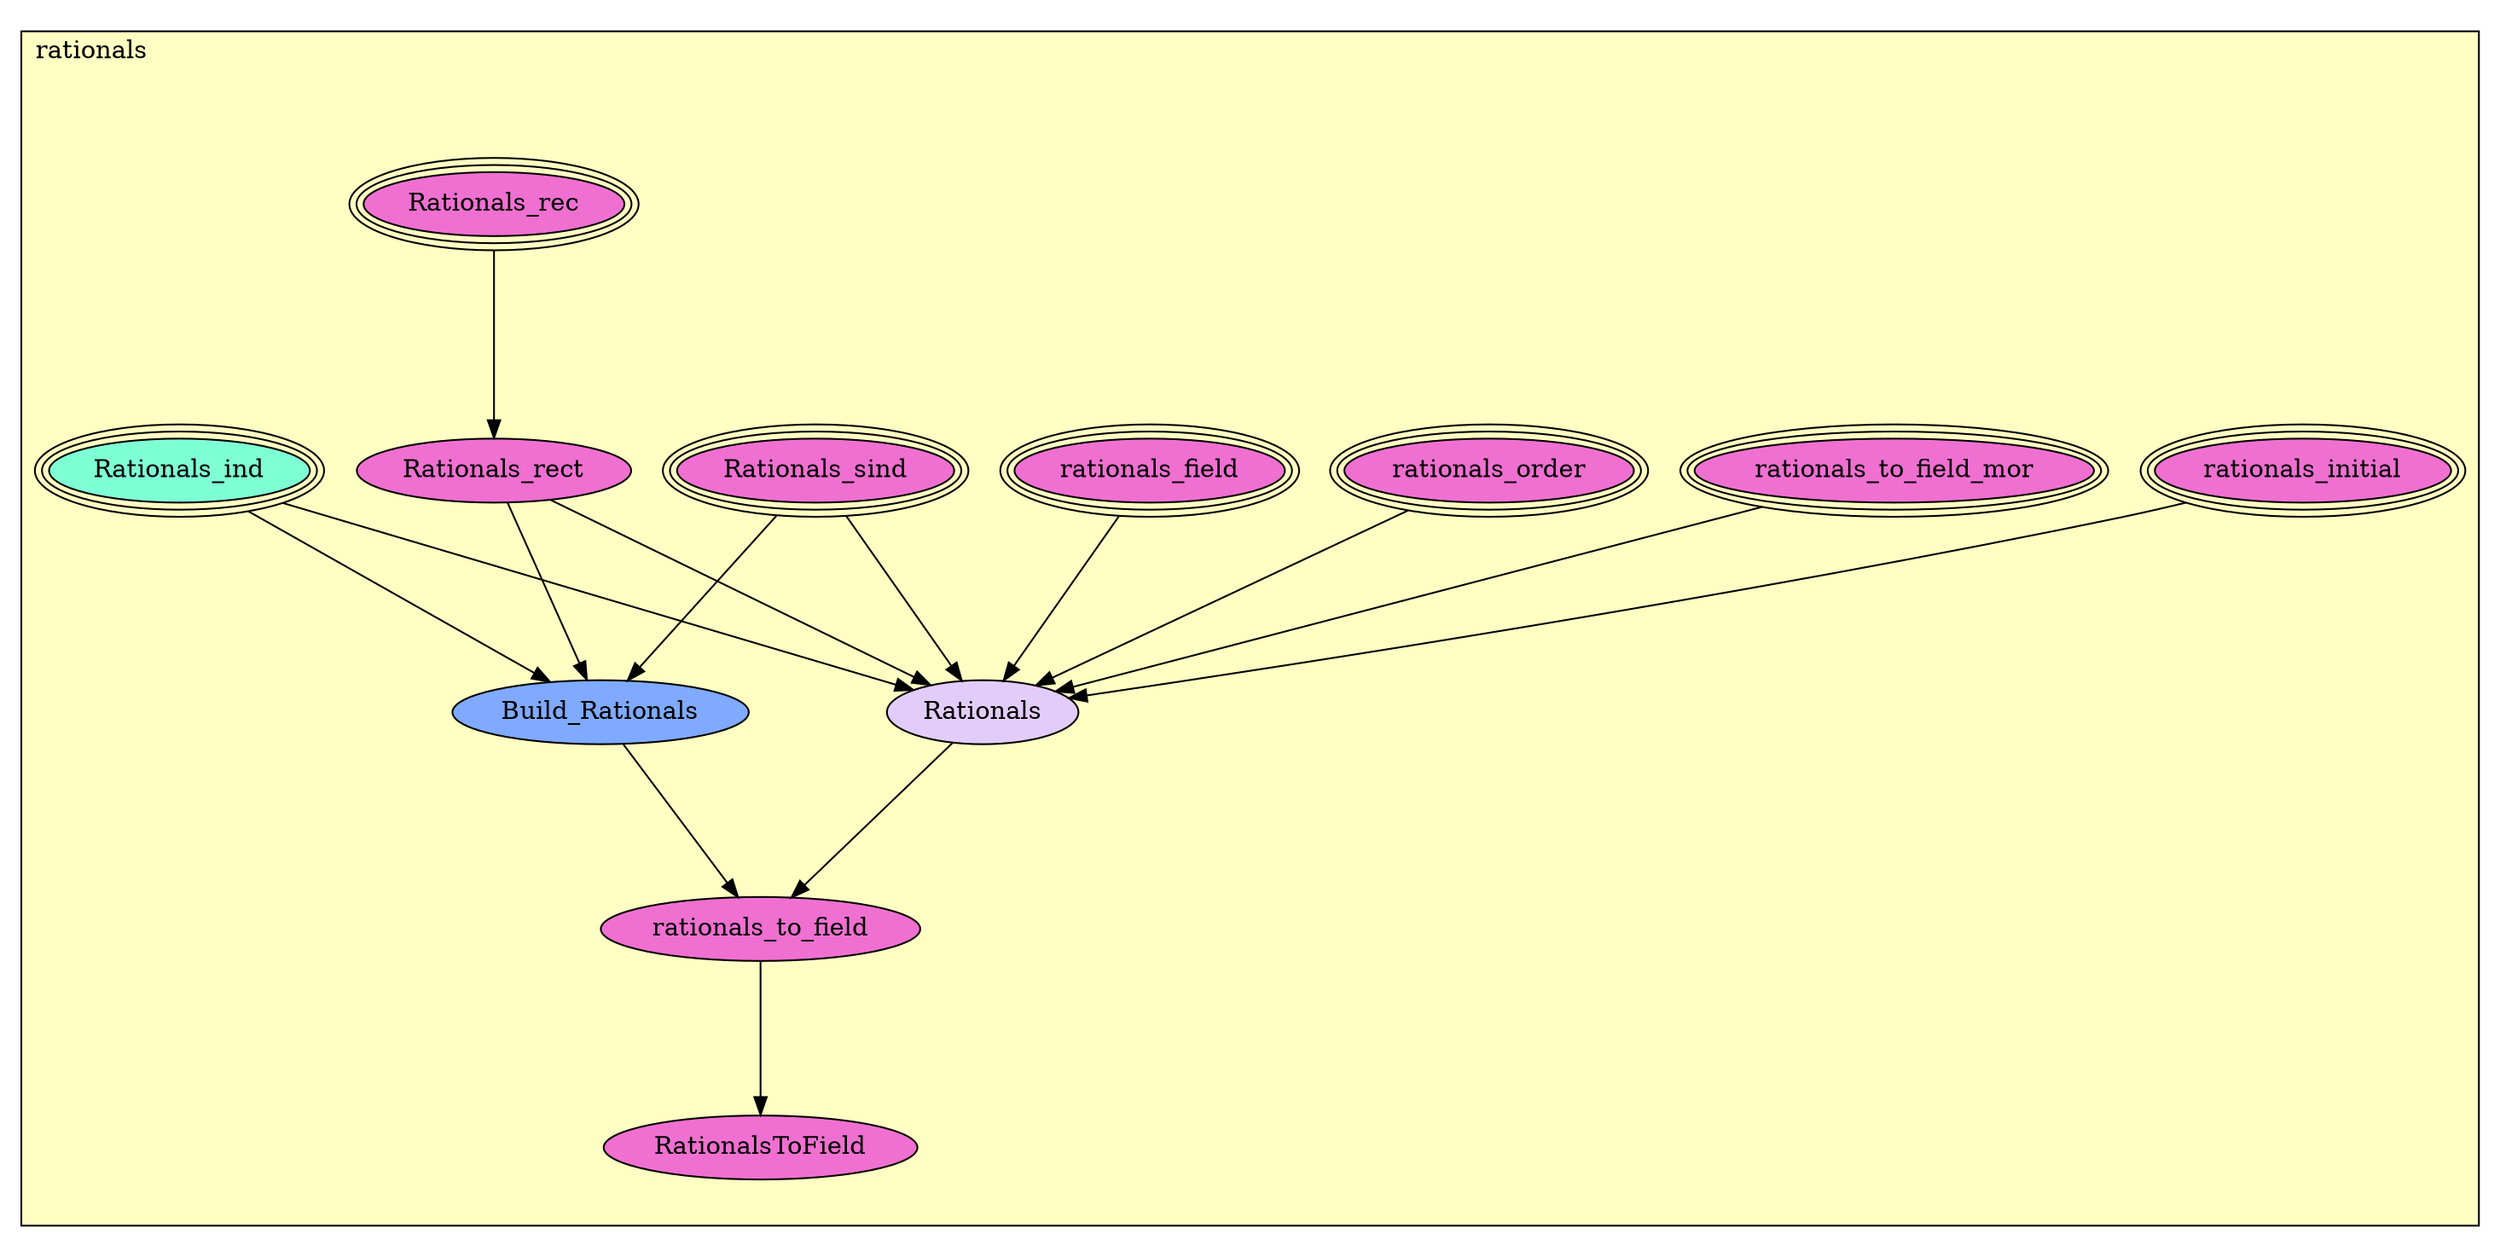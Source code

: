 digraph HoTT_Classes_interfaces_rationals {
  graph [ratio=0.5]
  node [style=filled]
rationals_rationals_initial [label="rationals_initial", URL=<rationals.html#rationals_initial>, peripheries=3, fillcolor="#F070D1"] ;
rationals_rationals_to_field_mor [label="rationals_to_field_mor", URL=<rationals.html#rationals_to_field_mor>, peripheries=3, fillcolor="#F070D1"] ;
rationals_rationals_order [label="rationals_order", URL=<rationals.html#rationals_order>, peripheries=3, fillcolor="#F070D1"] ;
rationals_rationals_field [label="rationals_field", URL=<rationals.html#rationals_field>, peripheries=3, fillcolor="#F070D1"] ;
rationals_Rationals_sind [label="Rationals_sind", URL=<rationals.html#Rationals_sind>, peripheries=3, fillcolor="#F070D1"] ;
rationals_Rationals_rec [label="Rationals_rec", URL=<rationals.html#Rationals_rec>, peripheries=3, fillcolor="#F070D1"] ;
rationals_Rationals_ind [label="Rationals_ind", URL=<rationals.html#Rationals_ind>, peripheries=3, fillcolor="#7FFFD4"] ;
rationals_Rationals_rect [label="Rationals_rect", URL=<rationals.html#Rationals_rect>, fillcolor="#F070D1"] ;
rationals_Build_Rationals [label="Build_Rationals", URL=<rationals.html#Build_Rationals>, fillcolor="#7FAAFF"] ;
rationals_Rationals [label="Rationals", URL=<rationals.html#Rationals>, fillcolor="#E2CDFA"] ;
rationals_rationals_to_field [label="rationals_to_field", URL=<rationals.html#rationals_to_field>, fillcolor="#F070D1"] ;
rationals_RationalsToField [label="RationalsToField", URL=<rationals.html#RationalsToField>, fillcolor="#F070D1"] ;
  rationals_rationals_initial -> rationals_Rationals [] ;
  rationals_rationals_to_field_mor -> rationals_Rationals [] ;
  rationals_rationals_order -> rationals_Rationals [] ;
  rationals_rationals_field -> rationals_Rationals [] ;
  rationals_Rationals_sind -> rationals_Build_Rationals [] ;
  rationals_Rationals_sind -> rationals_Rationals [] ;
  rationals_Rationals_rec -> rationals_Rationals_rect [] ;
  rationals_Rationals_ind -> rationals_Build_Rationals [] ;
  rationals_Rationals_ind -> rationals_Rationals [] ;
  rationals_Rationals_rect -> rationals_Build_Rationals [] ;
  rationals_Rationals_rect -> rationals_Rationals [] ;
  rationals_Build_Rationals -> rationals_rationals_to_field [] ;
  rationals_Rationals -> rationals_rationals_to_field [] ;
  rationals_rationals_to_field -> rationals_RationalsToField [] ;
subgraph cluster_rationals { label="rationals"; fillcolor="#FFFFC3"; labeljust=l; style=filled 
rationals_RationalsToField; rationals_rationals_to_field; rationals_Rationals; rationals_Build_Rationals; rationals_Rationals_rect; rationals_Rationals_ind; rationals_Rationals_rec; rationals_Rationals_sind; rationals_rationals_field; rationals_rationals_order; rationals_rationals_to_field_mor; rationals_rationals_initial; };
} /* END */
